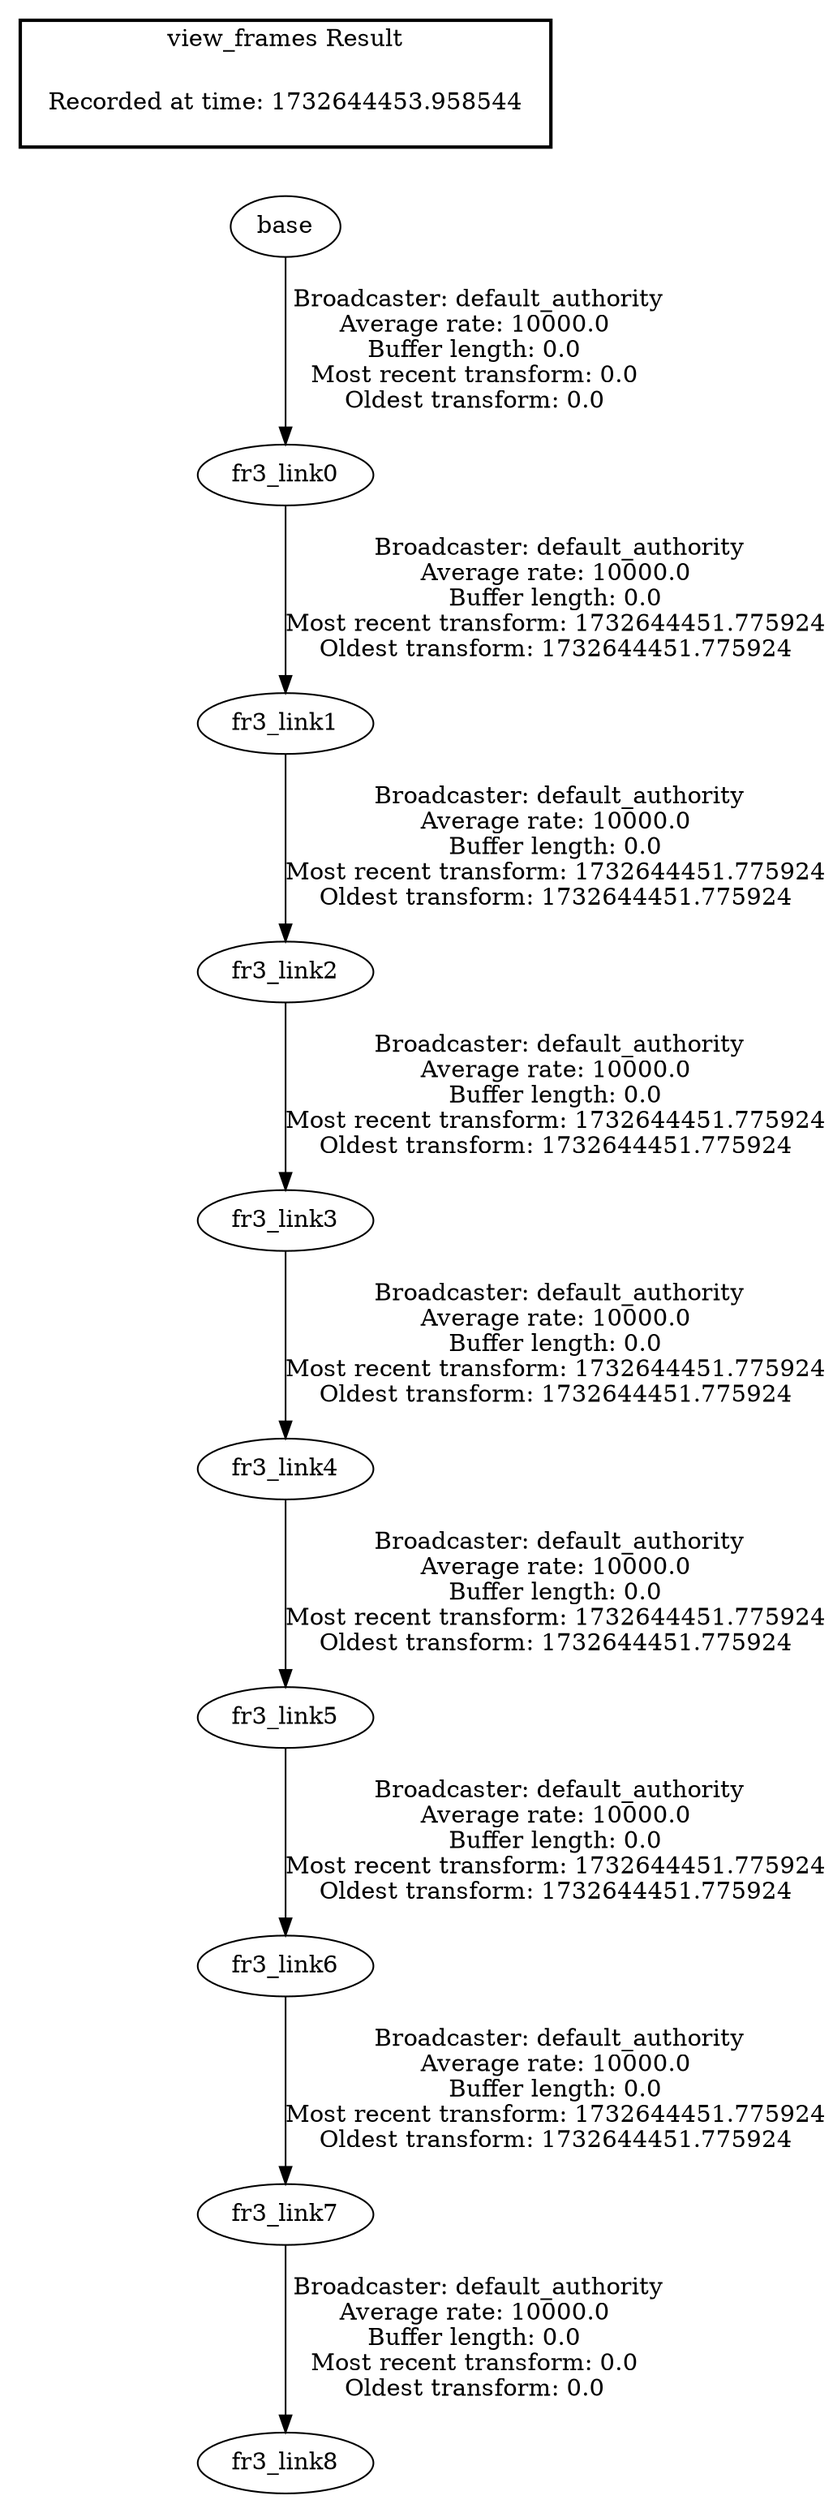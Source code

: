 digraph G {
"base" -> "fr3_link0"[label=" Broadcaster: default_authority\nAverage rate: 10000.0\nBuffer length: 0.0\nMost recent transform: 0.0\nOldest transform: 0.0\n"];
"fr3_link7" -> "fr3_link8"[label=" Broadcaster: default_authority\nAverage rate: 10000.0\nBuffer length: 0.0\nMost recent transform: 0.0\nOldest transform: 0.0\n"];
"fr3_link6" -> "fr3_link7"[label=" Broadcaster: default_authority\nAverage rate: 10000.0\nBuffer length: 0.0\nMost recent transform: 1732644451.775924\nOldest transform: 1732644451.775924\n"];
"fr3_link0" -> "fr3_link1"[label=" Broadcaster: default_authority\nAverage rate: 10000.0\nBuffer length: 0.0\nMost recent transform: 1732644451.775924\nOldest transform: 1732644451.775924\n"];
"fr3_link1" -> "fr3_link2"[label=" Broadcaster: default_authority\nAverage rate: 10000.0\nBuffer length: 0.0\nMost recent transform: 1732644451.775924\nOldest transform: 1732644451.775924\n"];
"fr3_link2" -> "fr3_link3"[label=" Broadcaster: default_authority\nAverage rate: 10000.0\nBuffer length: 0.0\nMost recent transform: 1732644451.775924\nOldest transform: 1732644451.775924\n"];
"fr3_link3" -> "fr3_link4"[label=" Broadcaster: default_authority\nAverage rate: 10000.0\nBuffer length: 0.0\nMost recent transform: 1732644451.775924\nOldest transform: 1732644451.775924\n"];
"fr3_link4" -> "fr3_link5"[label=" Broadcaster: default_authority\nAverage rate: 10000.0\nBuffer length: 0.0\nMost recent transform: 1732644451.775924\nOldest transform: 1732644451.775924\n"];
"fr3_link5" -> "fr3_link6"[label=" Broadcaster: default_authority\nAverage rate: 10000.0\nBuffer length: 0.0\nMost recent transform: 1732644451.775924\nOldest transform: 1732644451.775924\n"];
edge [style=invis];
 subgraph cluster_legend { style=bold; color=black; label ="view_frames Result";
"Recorded at time: 1732644453.958544"[ shape=plaintext ] ;
}->"base";
}